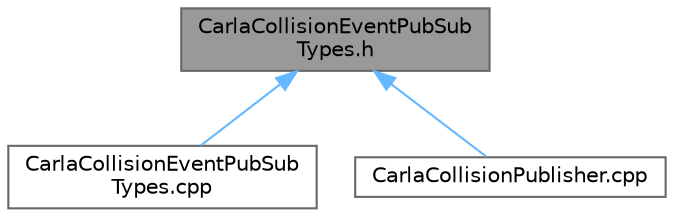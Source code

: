 digraph "CarlaCollisionEventPubSubTypes.h"
{
 // INTERACTIVE_SVG=YES
 // LATEX_PDF_SIZE
  bgcolor="transparent";
  edge [fontname=Helvetica,fontsize=10,labelfontname=Helvetica,labelfontsize=10];
  node [fontname=Helvetica,fontsize=10,shape=box,height=0.2,width=0.4];
  Node1 [id="Node000001",label="CarlaCollisionEventPubSub\lTypes.h",height=0.2,width=0.4,color="gray40", fillcolor="grey60", style="filled", fontcolor="black",tooltip=" "];
  Node1 -> Node2 [id="edge1_Node000001_Node000002",dir="back",color="steelblue1",style="solid",tooltip=" "];
  Node2 [id="Node000002",label="CarlaCollisionEventPubSub\lTypes.cpp",height=0.2,width=0.4,color="grey40", fillcolor="white", style="filled",URL="$db/dcb/CarlaCollisionEventPubSubTypes_8cpp.html",tooltip=" "];
  Node1 -> Node3 [id="edge2_Node000001_Node000003",dir="back",color="steelblue1",style="solid",tooltip=" "];
  Node3 [id="Node000003",label="CarlaCollisionPublisher.cpp",height=0.2,width=0.4,color="grey40", fillcolor="white", style="filled",URL="$d4/d22/CarlaCollisionPublisher_8cpp.html",tooltip=" "];
}
